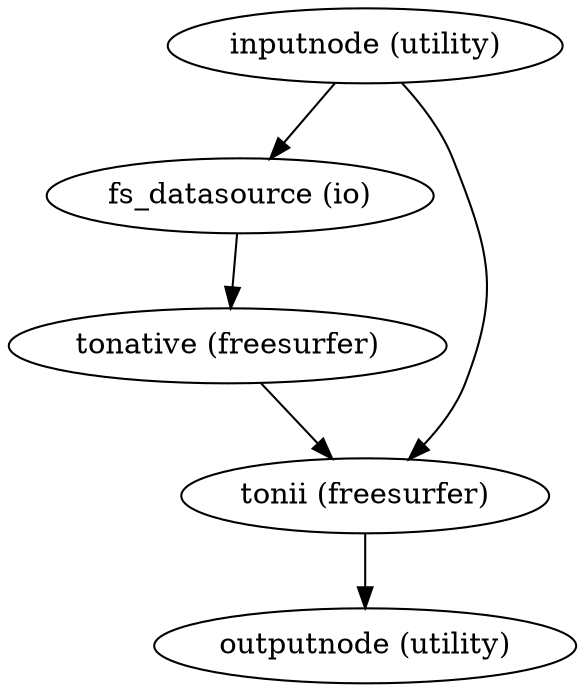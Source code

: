 strict digraph  {
"inputnode (utility)";
"fs_datasource (io)";
"tonii (freesurfer)";
"tonative (freesurfer)";
"outputnode (utility)";
"inputnode (utility)" -> "fs_datasource (io)";
"inputnode (utility)" -> "tonii (freesurfer)";
"fs_datasource (io)" -> "tonative (freesurfer)";
"tonii (freesurfer)" -> "outputnode (utility)";
"tonative (freesurfer)" -> "tonii (freesurfer)";
}
